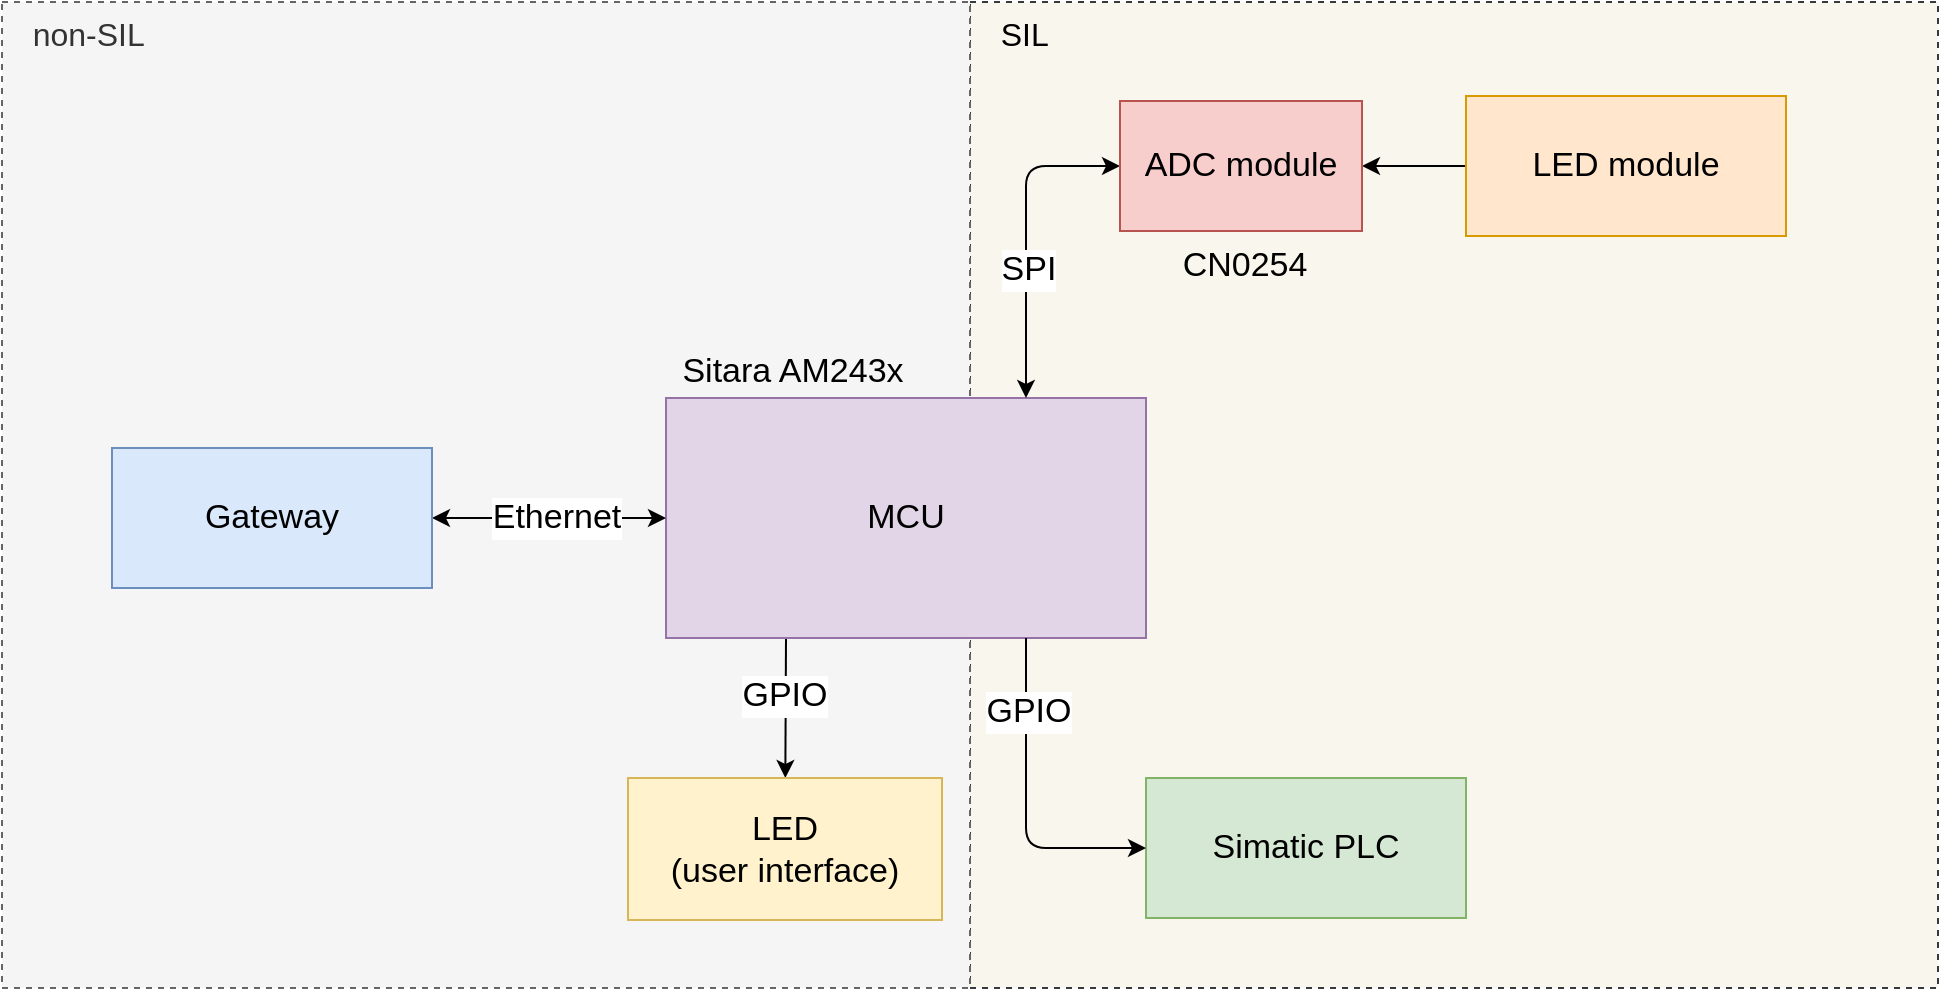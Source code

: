 <mxfile scale="3" border="0">
    <diagram id="LzTGRrPrDBO6Tm46XuKC" name="Page-1">
        <mxGraphModel dx="1503" dy="876" grid="0" gridSize="10" guides="1" tooltips="1" connect="1" arrows="1" fold="1" page="0" pageScale="1" pageWidth="1600" pageHeight="1200" math="0" shadow="0">
            <root>
                <mxCell id="0"/>
                <mxCell id="1" parent="0"/>
                <mxCell id="26" value="&amp;nbsp; &amp;nbsp;SIL" style="rounded=0;whiteSpace=wrap;html=1;fillColor=#f9f7ed;strokeColor=#36393d;dashed=1;align=left;fontSize=16;verticalAlign=top;" vertex="1" parent="1">
                    <mxGeometry x="416" y="29" width="484" height="493" as="geometry"/>
                </mxCell>
                <mxCell id="25" value="&amp;nbsp; &amp;nbsp;non-SIL" style="rounded=0;whiteSpace=wrap;html=1;fillColor=#f5f5f5;fontColor=#333333;strokeColor=#666666;dashed=1;align=left;verticalAlign=top;fontSize=16;" vertex="1" parent="1">
                    <mxGeometry x="-68" y="29" width="484" height="493" as="geometry"/>
                </mxCell>
                <mxCell id="16" style="edgeStyle=none;html=1;exitX=0.25;exitY=1;exitDx=0;exitDy=0;fontSize=17;" parent="1" source="3" target="15" edge="1">
                    <mxGeometry relative="1" as="geometry"/>
                </mxCell>
                <mxCell id="20" value="GPIO" style="edgeLabel;html=1;align=center;verticalAlign=middle;resizable=0;points=[];fontSize=17;" parent="16" vertex="1" connectable="0">
                    <mxGeometry x="-0.168" y="-1" relative="1" as="geometry">
                        <mxPoint as="offset"/>
                    </mxGeometry>
                </mxCell>
                <mxCell id="3" value="MCU" style="rounded=0;whiteSpace=wrap;html=1;fillColor=#e1d5e7;strokeColor=#9673a6;container=0;fontSize=17;" parent="1" vertex="1">
                    <mxGeometry x="264" y="227" width="240" height="120" as="geometry"/>
                </mxCell>
                <mxCell id="13" style="edgeStyle=none;html=1;exitX=0;exitY=0.5;exitDx=0;exitDy=0;fontSize=17;" parent="1" source="4" target="12" edge="1">
                    <mxGeometry relative="1" as="geometry"/>
                </mxCell>
                <mxCell id="4" value="LED module" style="rounded=0;whiteSpace=wrap;html=1;fillColor=#ffe6cc;strokeColor=#d79b00;container=0;fontSize=17;" parent="1" vertex="1">
                    <mxGeometry x="664" y="76" width="160" height="70" as="geometry"/>
                </mxCell>
                <mxCell id="5" value="Simatic PLC" style="rounded=0;whiteSpace=wrap;html=1;fillColor=#d5e8d4;strokeColor=#82b366;container=0;fontSize=17;" parent="1" vertex="1">
                    <mxGeometry x="504" y="417" width="160" height="70" as="geometry"/>
                </mxCell>
                <mxCell id="9" style="edgeStyle=none;html=1;exitX=1;exitY=0.5;exitDx=0;exitDy=0;entryX=0;entryY=0.5;entryDx=0;entryDy=0;startArrow=classic;startFill=1;fontSize=17;" parent="1" source="6" target="3" edge="1">
                    <mxGeometry relative="1" as="geometry"/>
                </mxCell>
                <mxCell id="17" value="Ethernet" style="edgeLabel;html=1;align=center;verticalAlign=middle;resizable=0;points=[];fontSize=17;" parent="9" vertex="1" connectable="0">
                    <mxGeometry x="-0.274" relative="1" as="geometry">
                        <mxPoint x="19" as="offset"/>
                    </mxGeometry>
                </mxCell>
                <mxCell id="6" value="Gateway" style="rounded=0;whiteSpace=wrap;html=1;fillColor=#dae8fc;strokeColor=#6c8ebf;container=0;fontSize=17;" parent="1" vertex="1">
                    <mxGeometry x="-13" y="252" width="160" height="70" as="geometry"/>
                </mxCell>
                <mxCell id="8" style="edgeStyle=orthogonalEdgeStyle;html=1;exitX=0;exitY=0.5;exitDx=0;exitDy=0;startArrow=classic;startFill=1;entryX=0.75;entryY=1;entryDx=0;entryDy=0;endArrow=none;endFill=0;fontSize=17;" parent="1" source="5" target="3" edge="1">
                    <mxGeometry relative="1" as="geometry">
                        <mxPoint x="454" y="367" as="targetPoint"/>
                    </mxGeometry>
                </mxCell>
                <mxCell id="19" value="GPIO" style="edgeLabel;html=1;align=center;verticalAlign=middle;resizable=0;points=[];fontSize=17;" parent="8" vertex="1" connectable="0">
                    <mxGeometry x="0.313" y="-1" relative="1" as="geometry">
                        <mxPoint y="-20" as="offset"/>
                    </mxGeometry>
                </mxCell>
                <mxCell id="14" style="edgeStyle=orthogonalEdgeStyle;html=1;exitX=0;exitY=0.5;exitDx=0;exitDy=0;entryX=0.75;entryY=0;entryDx=0;entryDy=0;startArrow=classic;startFill=1;fontSize=17;" parent="1" source="12" target="3" edge="1">
                    <mxGeometry relative="1" as="geometry"/>
                </mxCell>
                <mxCell id="18" value="SPI" style="edgeLabel;html=1;align=center;verticalAlign=middle;resizable=0;points=[];fontSize=17;" parent="14" vertex="1" connectable="0">
                    <mxGeometry x="0.206" y="1" relative="1" as="geometry">
                        <mxPoint as="offset"/>
                    </mxGeometry>
                </mxCell>
                <mxCell id="12" value="ADC module" style="rounded=0;whiteSpace=wrap;html=1;fillColor=#f8cecc;strokeColor=#b85450;container=0;fontSize=17;" parent="1" vertex="1">
                    <mxGeometry x="491" y="78.5" width="121" height="65" as="geometry"/>
                </mxCell>
                <mxCell id="15" value="LED&lt;br&gt;(user interface)" style="rounded=0;whiteSpace=wrap;html=1;fillColor=#fff2cc;strokeColor=#d6b656;container=0;fontSize=17;" parent="1" vertex="1">
                    <mxGeometry x="245" y="417" width="157" height="71" as="geometry"/>
                </mxCell>
                <mxCell id="21" value="CN0254" style="text;html=1;align=center;verticalAlign=middle;resizable=0;points=[];autosize=1;strokeColor=none;fillColor=none;fontSize=17;" parent="1" vertex="1">
                    <mxGeometry x="512.5" y="145" width="80" height="32" as="geometry"/>
                </mxCell>
                <mxCell id="22" value="Sitara AM243x" style="text;html=1;align=center;verticalAlign=middle;resizable=0;points=[];autosize=1;strokeColor=none;fillColor=none;fontSize=17;" parent="1" vertex="1">
                    <mxGeometry x="262" y="198" width="129" height="32" as="geometry"/>
                </mxCell>
            </root>
        </mxGraphModel>
    </diagram>
</mxfile>